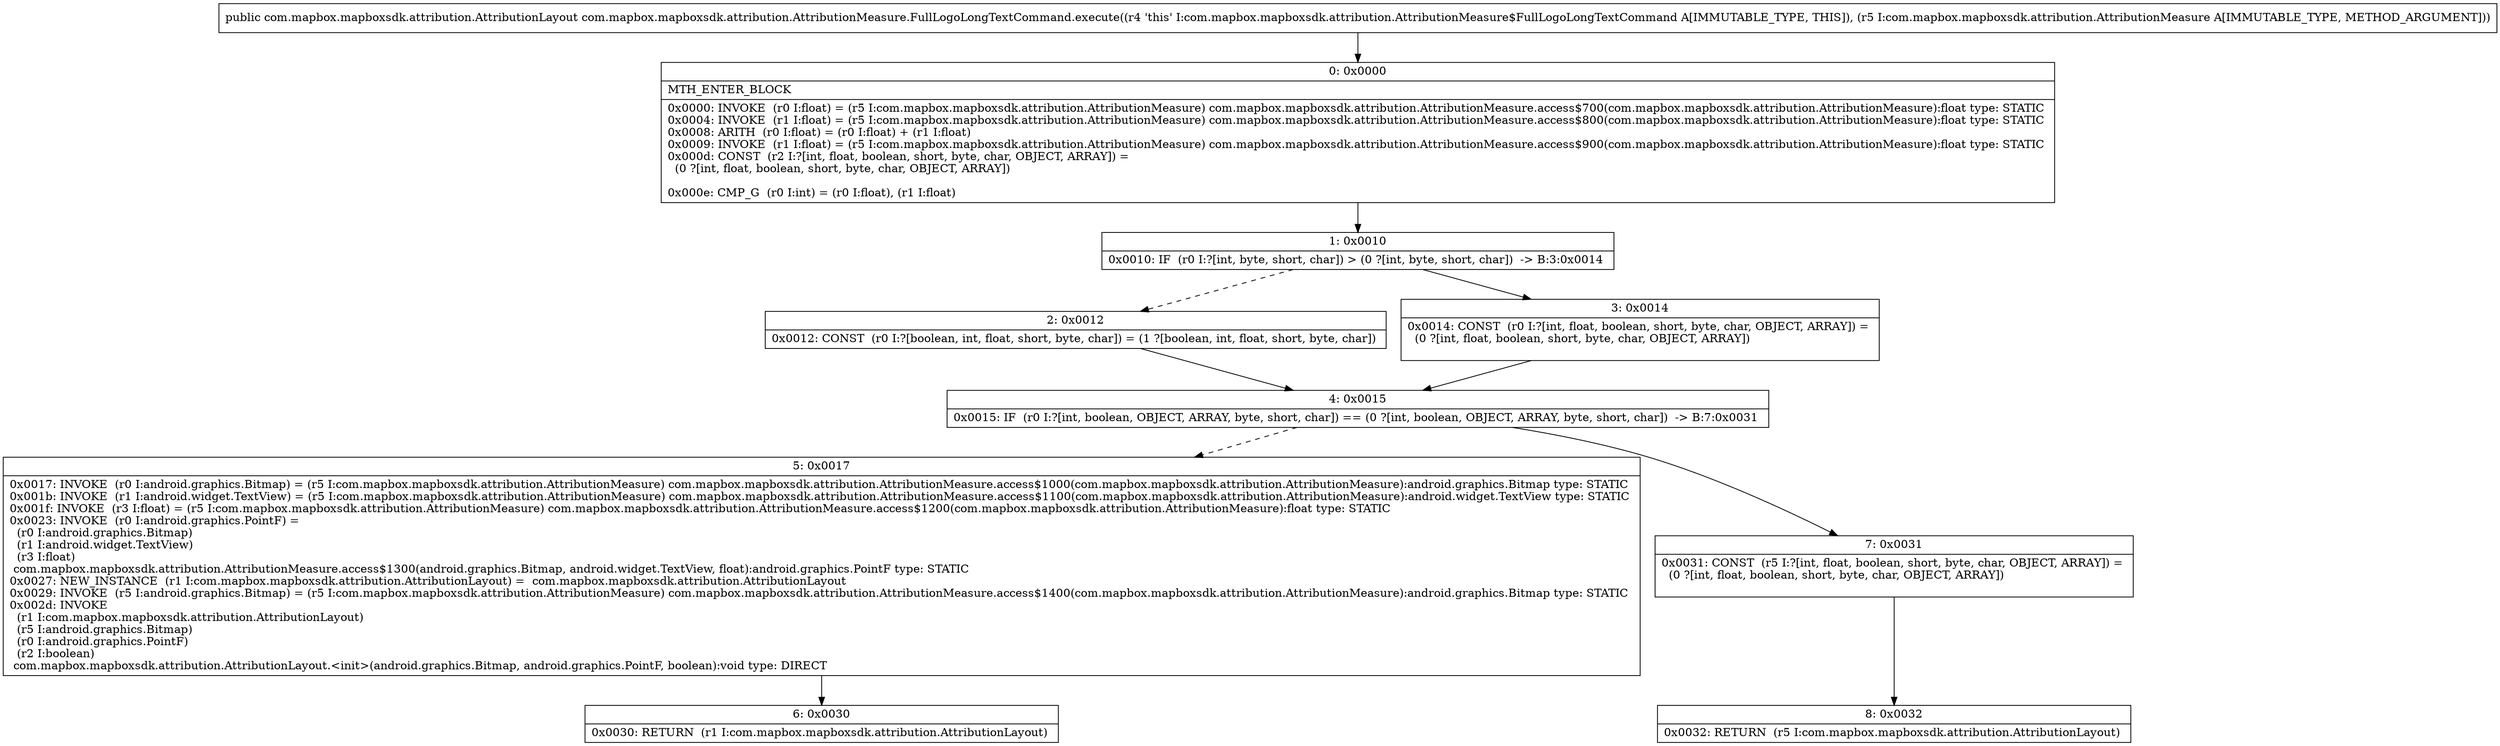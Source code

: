 digraph "CFG forcom.mapbox.mapboxsdk.attribution.AttributionMeasure.FullLogoLongTextCommand.execute(Lcom\/mapbox\/mapboxsdk\/attribution\/AttributionMeasure;)Lcom\/mapbox\/mapboxsdk\/attribution\/AttributionLayout;" {
Node_0 [shape=record,label="{0\:\ 0x0000|MTH_ENTER_BLOCK\l|0x0000: INVOKE  (r0 I:float) = (r5 I:com.mapbox.mapboxsdk.attribution.AttributionMeasure) com.mapbox.mapboxsdk.attribution.AttributionMeasure.access$700(com.mapbox.mapboxsdk.attribution.AttributionMeasure):float type: STATIC \l0x0004: INVOKE  (r1 I:float) = (r5 I:com.mapbox.mapboxsdk.attribution.AttributionMeasure) com.mapbox.mapboxsdk.attribution.AttributionMeasure.access$800(com.mapbox.mapboxsdk.attribution.AttributionMeasure):float type: STATIC \l0x0008: ARITH  (r0 I:float) = (r0 I:float) + (r1 I:float) \l0x0009: INVOKE  (r1 I:float) = (r5 I:com.mapbox.mapboxsdk.attribution.AttributionMeasure) com.mapbox.mapboxsdk.attribution.AttributionMeasure.access$900(com.mapbox.mapboxsdk.attribution.AttributionMeasure):float type: STATIC \l0x000d: CONST  (r2 I:?[int, float, boolean, short, byte, char, OBJECT, ARRAY]) = \l  (0 ?[int, float, boolean, short, byte, char, OBJECT, ARRAY])\l \l0x000e: CMP_G  (r0 I:int) = (r0 I:float), (r1 I:float) \l}"];
Node_1 [shape=record,label="{1\:\ 0x0010|0x0010: IF  (r0 I:?[int, byte, short, char]) \> (0 ?[int, byte, short, char])  \-\> B:3:0x0014 \l}"];
Node_2 [shape=record,label="{2\:\ 0x0012|0x0012: CONST  (r0 I:?[boolean, int, float, short, byte, char]) = (1 ?[boolean, int, float, short, byte, char]) \l}"];
Node_3 [shape=record,label="{3\:\ 0x0014|0x0014: CONST  (r0 I:?[int, float, boolean, short, byte, char, OBJECT, ARRAY]) = \l  (0 ?[int, float, boolean, short, byte, char, OBJECT, ARRAY])\l \l}"];
Node_4 [shape=record,label="{4\:\ 0x0015|0x0015: IF  (r0 I:?[int, boolean, OBJECT, ARRAY, byte, short, char]) == (0 ?[int, boolean, OBJECT, ARRAY, byte, short, char])  \-\> B:7:0x0031 \l}"];
Node_5 [shape=record,label="{5\:\ 0x0017|0x0017: INVOKE  (r0 I:android.graphics.Bitmap) = (r5 I:com.mapbox.mapboxsdk.attribution.AttributionMeasure) com.mapbox.mapboxsdk.attribution.AttributionMeasure.access$1000(com.mapbox.mapboxsdk.attribution.AttributionMeasure):android.graphics.Bitmap type: STATIC \l0x001b: INVOKE  (r1 I:android.widget.TextView) = (r5 I:com.mapbox.mapboxsdk.attribution.AttributionMeasure) com.mapbox.mapboxsdk.attribution.AttributionMeasure.access$1100(com.mapbox.mapboxsdk.attribution.AttributionMeasure):android.widget.TextView type: STATIC \l0x001f: INVOKE  (r3 I:float) = (r5 I:com.mapbox.mapboxsdk.attribution.AttributionMeasure) com.mapbox.mapboxsdk.attribution.AttributionMeasure.access$1200(com.mapbox.mapboxsdk.attribution.AttributionMeasure):float type: STATIC \l0x0023: INVOKE  (r0 I:android.graphics.PointF) = \l  (r0 I:android.graphics.Bitmap)\l  (r1 I:android.widget.TextView)\l  (r3 I:float)\l com.mapbox.mapboxsdk.attribution.AttributionMeasure.access$1300(android.graphics.Bitmap, android.widget.TextView, float):android.graphics.PointF type: STATIC \l0x0027: NEW_INSTANCE  (r1 I:com.mapbox.mapboxsdk.attribution.AttributionLayout) =  com.mapbox.mapboxsdk.attribution.AttributionLayout \l0x0029: INVOKE  (r5 I:android.graphics.Bitmap) = (r5 I:com.mapbox.mapboxsdk.attribution.AttributionMeasure) com.mapbox.mapboxsdk.attribution.AttributionMeasure.access$1400(com.mapbox.mapboxsdk.attribution.AttributionMeasure):android.graphics.Bitmap type: STATIC \l0x002d: INVOKE  \l  (r1 I:com.mapbox.mapboxsdk.attribution.AttributionLayout)\l  (r5 I:android.graphics.Bitmap)\l  (r0 I:android.graphics.PointF)\l  (r2 I:boolean)\l com.mapbox.mapboxsdk.attribution.AttributionLayout.\<init\>(android.graphics.Bitmap, android.graphics.PointF, boolean):void type: DIRECT \l}"];
Node_6 [shape=record,label="{6\:\ 0x0030|0x0030: RETURN  (r1 I:com.mapbox.mapboxsdk.attribution.AttributionLayout) \l}"];
Node_7 [shape=record,label="{7\:\ 0x0031|0x0031: CONST  (r5 I:?[int, float, boolean, short, byte, char, OBJECT, ARRAY]) = \l  (0 ?[int, float, boolean, short, byte, char, OBJECT, ARRAY])\l \l}"];
Node_8 [shape=record,label="{8\:\ 0x0032|0x0032: RETURN  (r5 I:com.mapbox.mapboxsdk.attribution.AttributionLayout) \l}"];
MethodNode[shape=record,label="{public com.mapbox.mapboxsdk.attribution.AttributionLayout com.mapbox.mapboxsdk.attribution.AttributionMeasure.FullLogoLongTextCommand.execute((r4 'this' I:com.mapbox.mapboxsdk.attribution.AttributionMeasure$FullLogoLongTextCommand A[IMMUTABLE_TYPE, THIS]), (r5 I:com.mapbox.mapboxsdk.attribution.AttributionMeasure A[IMMUTABLE_TYPE, METHOD_ARGUMENT])) }"];
MethodNode -> Node_0;
Node_0 -> Node_1;
Node_1 -> Node_2[style=dashed];
Node_1 -> Node_3;
Node_2 -> Node_4;
Node_3 -> Node_4;
Node_4 -> Node_5[style=dashed];
Node_4 -> Node_7;
Node_5 -> Node_6;
Node_7 -> Node_8;
}

